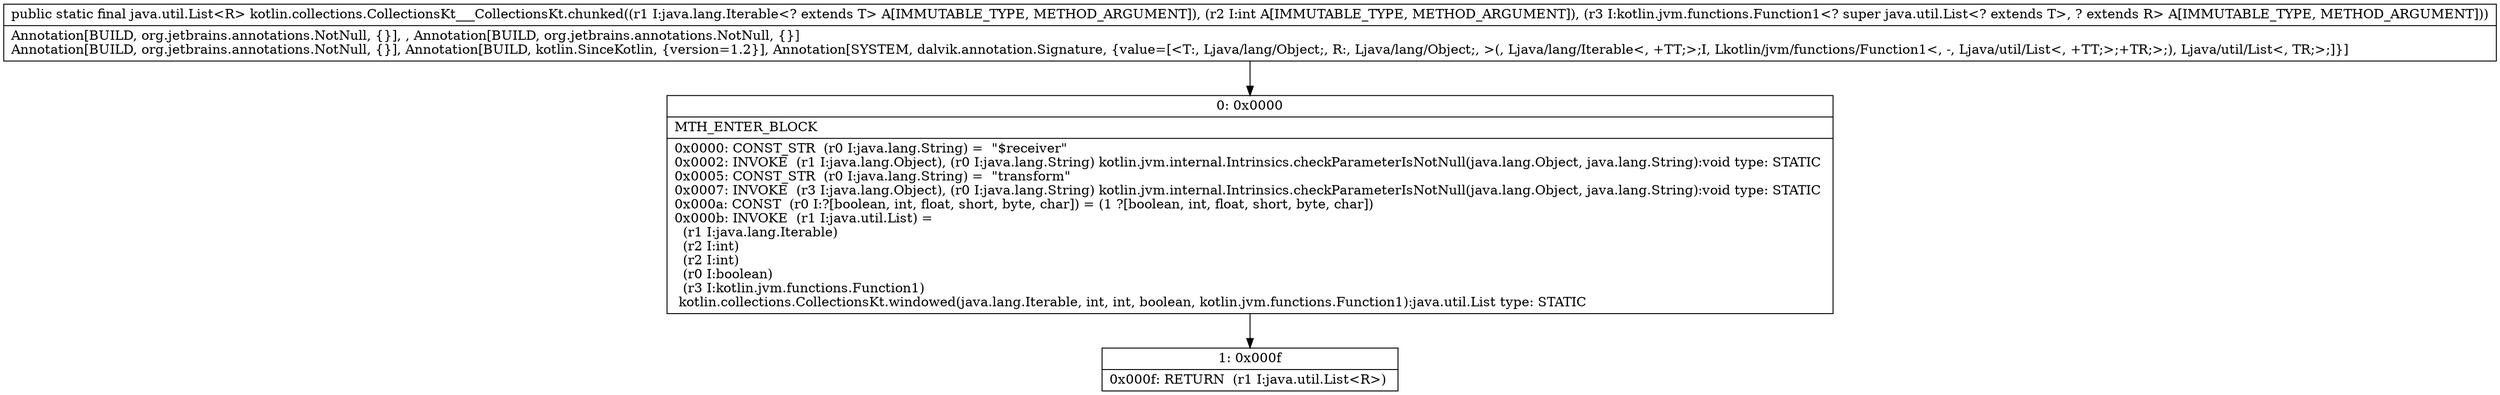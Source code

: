 digraph "CFG forkotlin.collections.CollectionsKt___CollectionsKt.chunked(Ljava\/lang\/Iterable;ILkotlin\/jvm\/functions\/Function1;)Ljava\/util\/List;" {
Node_0 [shape=record,label="{0\:\ 0x0000|MTH_ENTER_BLOCK\l|0x0000: CONST_STR  (r0 I:java.lang.String) =  \"$receiver\" \l0x0002: INVOKE  (r1 I:java.lang.Object), (r0 I:java.lang.String) kotlin.jvm.internal.Intrinsics.checkParameterIsNotNull(java.lang.Object, java.lang.String):void type: STATIC \l0x0005: CONST_STR  (r0 I:java.lang.String) =  \"transform\" \l0x0007: INVOKE  (r3 I:java.lang.Object), (r0 I:java.lang.String) kotlin.jvm.internal.Intrinsics.checkParameterIsNotNull(java.lang.Object, java.lang.String):void type: STATIC \l0x000a: CONST  (r0 I:?[boolean, int, float, short, byte, char]) = (1 ?[boolean, int, float, short, byte, char]) \l0x000b: INVOKE  (r1 I:java.util.List) = \l  (r1 I:java.lang.Iterable)\l  (r2 I:int)\l  (r2 I:int)\l  (r0 I:boolean)\l  (r3 I:kotlin.jvm.functions.Function1)\l kotlin.collections.CollectionsKt.windowed(java.lang.Iterable, int, int, boolean, kotlin.jvm.functions.Function1):java.util.List type: STATIC \l}"];
Node_1 [shape=record,label="{1\:\ 0x000f|0x000f: RETURN  (r1 I:java.util.List\<R\>) \l}"];
MethodNode[shape=record,label="{public static final java.util.List\<R\> kotlin.collections.CollectionsKt___CollectionsKt.chunked((r1 I:java.lang.Iterable\<? extends T\> A[IMMUTABLE_TYPE, METHOD_ARGUMENT]), (r2 I:int A[IMMUTABLE_TYPE, METHOD_ARGUMENT]), (r3 I:kotlin.jvm.functions.Function1\<? super java.util.List\<? extends T\>, ? extends R\> A[IMMUTABLE_TYPE, METHOD_ARGUMENT]))  | Annotation[BUILD, org.jetbrains.annotations.NotNull, \{\}], , Annotation[BUILD, org.jetbrains.annotations.NotNull, \{\}]\lAnnotation[BUILD, org.jetbrains.annotations.NotNull, \{\}], Annotation[BUILD, kotlin.SinceKotlin, \{version=1.2\}], Annotation[SYSTEM, dalvik.annotation.Signature, \{value=[\<T:, Ljava\/lang\/Object;, R:, Ljava\/lang\/Object;, \>(, Ljava\/lang\/Iterable\<, +TT;\>;I, Lkotlin\/jvm\/functions\/Function1\<, \-, Ljava\/util\/List\<, +TT;\>;+TR;\>;), Ljava\/util\/List\<, TR;\>;]\}]\l}"];
MethodNode -> Node_0;
Node_0 -> Node_1;
}

